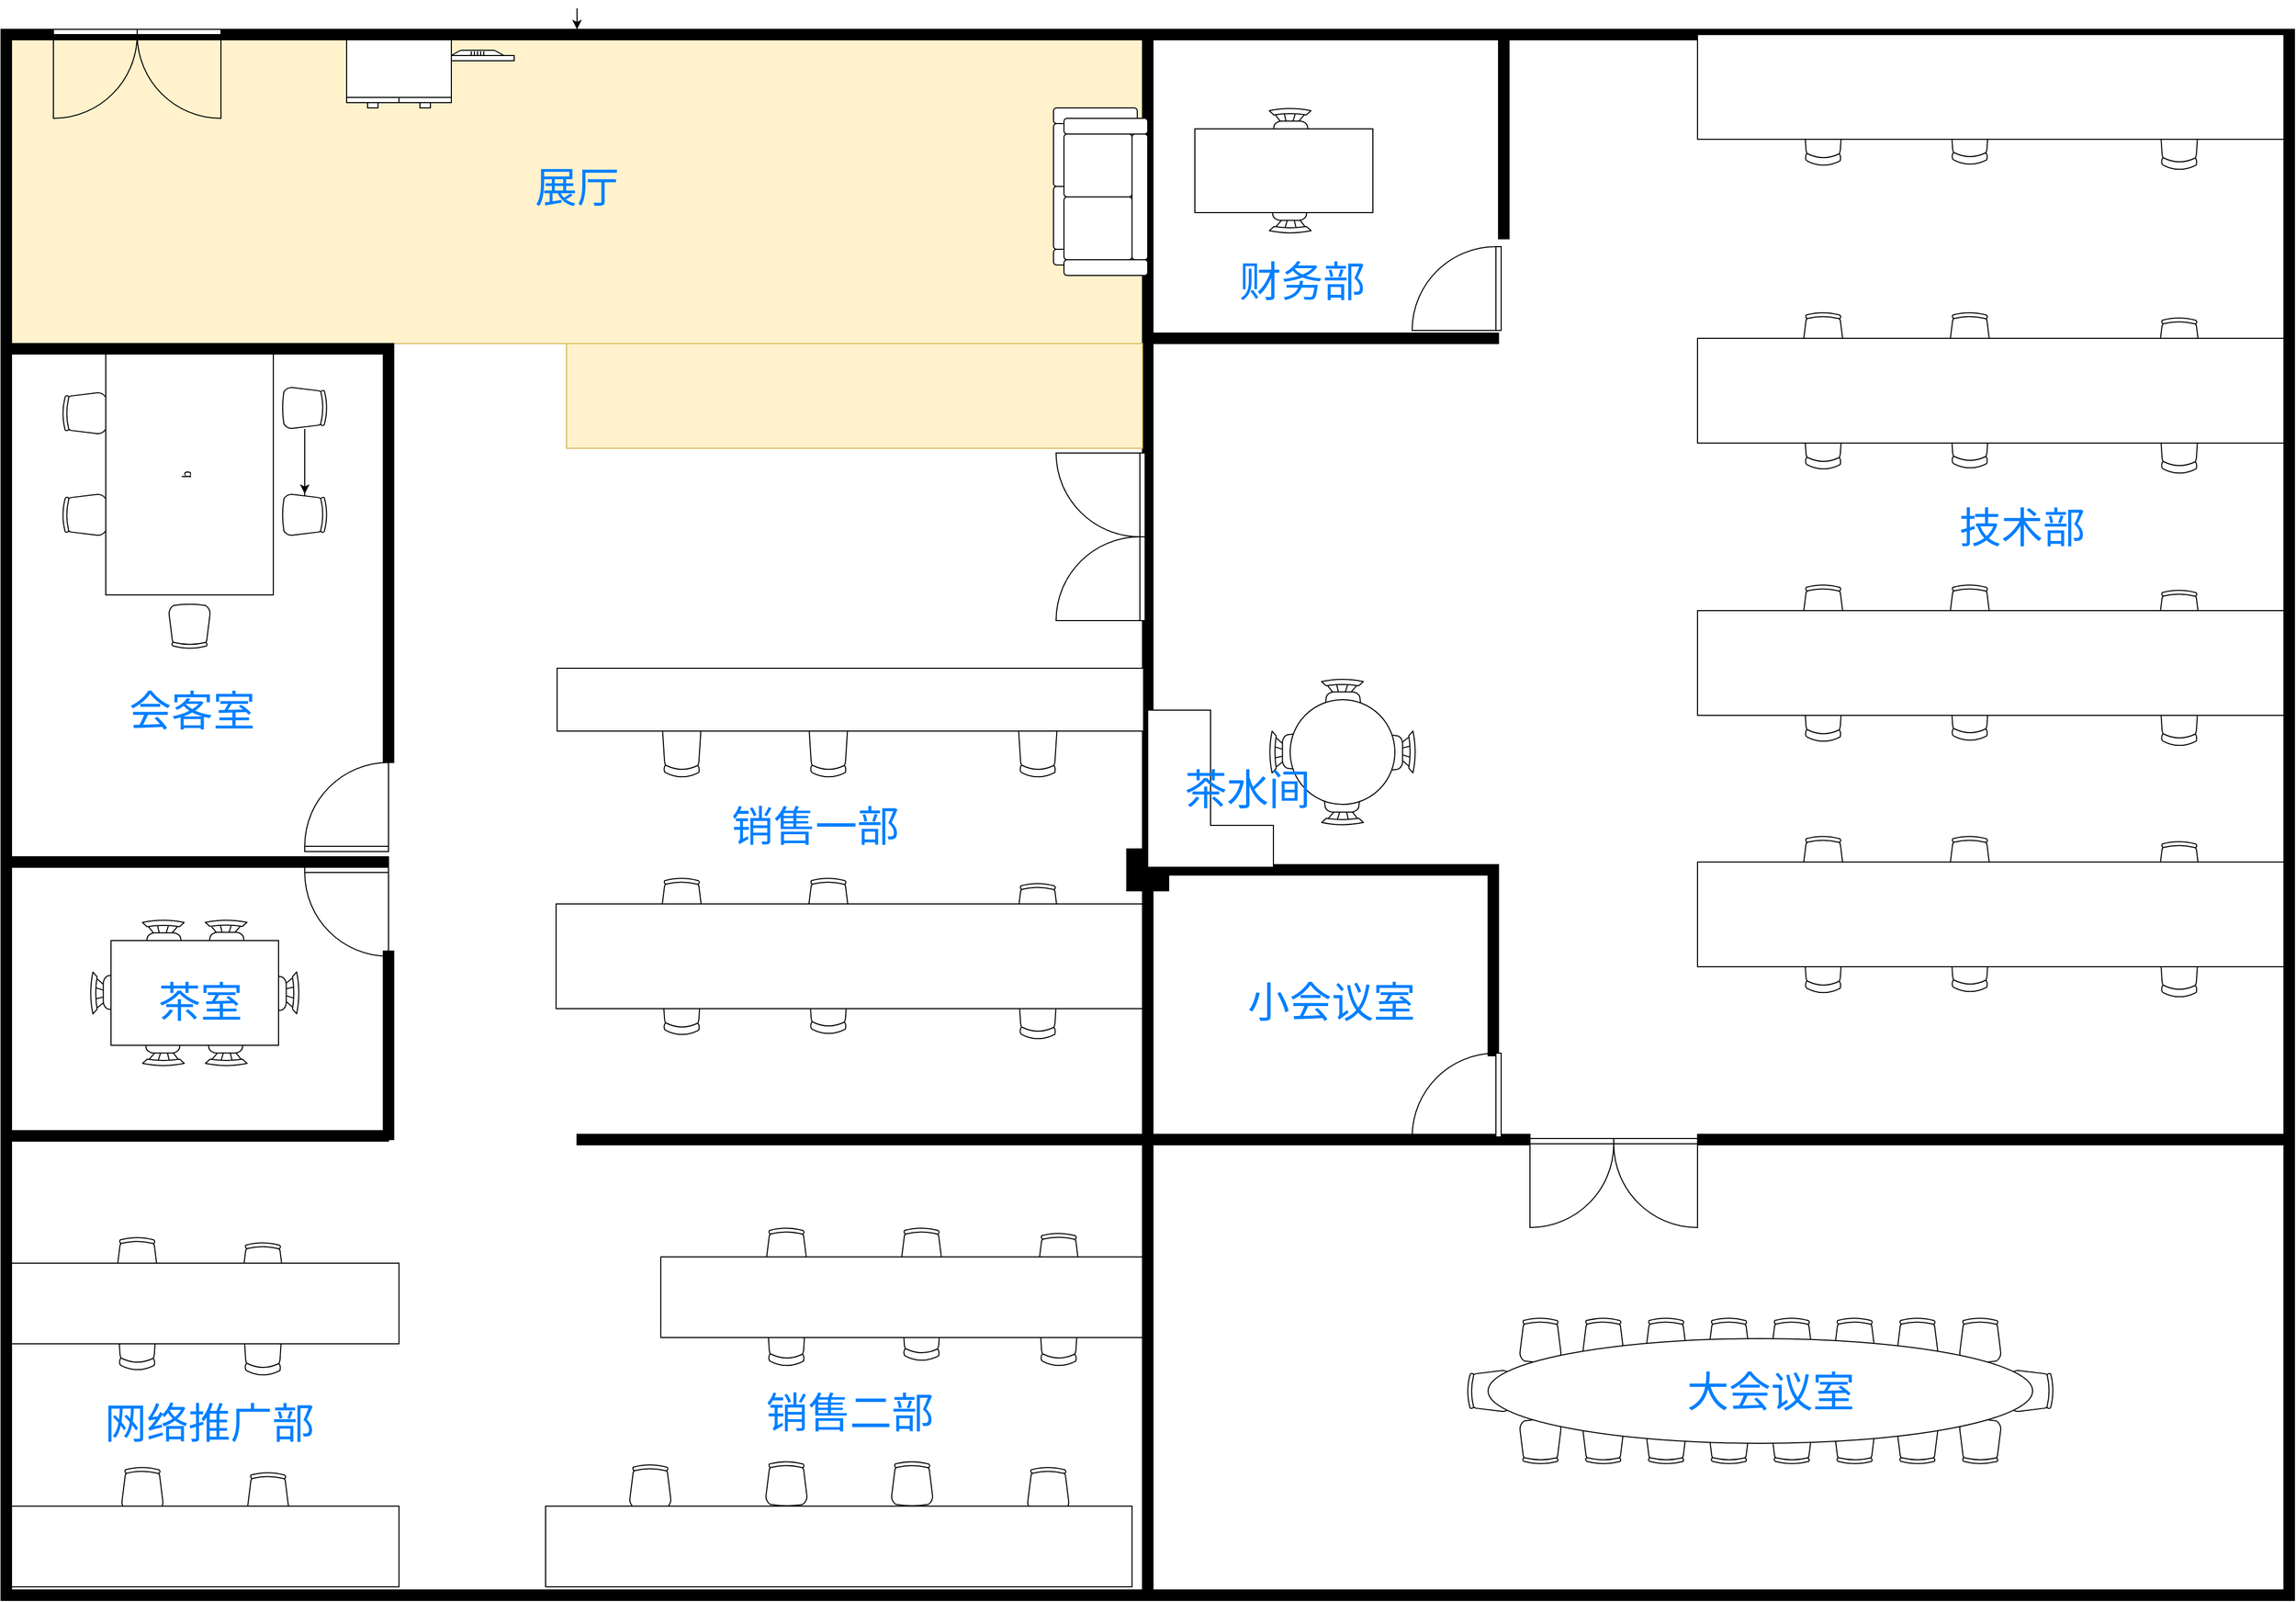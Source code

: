 <mxfile version="13.6.10" type="github">
  <diagram name="Page-1" id="4bd5d27a-524c-7e24-5d5f-89a86ee4fca1">
    <mxGraphModel dx="1744" dy="1586" grid="1" gridSize="10" guides="1" tooltips="1" connect="1" arrows="1" fold="1" page="1" pageScale="1" pageWidth="1100" pageHeight="850" background="#ffffff" math="0" shadow="0">
      <root>
        <mxCell id="0" />
        <mxCell id="1" parent="0" />
        <mxCell id="MjTKoMQRRMAkkwBpksA8-139" style="edgeStyle=orthogonalEdgeStyle;rounded=0;orthogonalLoop=1;jettySize=auto;html=1;exitX=0.5;exitY=1;exitDx=0;exitDy=0;fontSize=40;fontColor=#33FF33;" edge="1" parent="1" source="MjTKoMQRRMAkkwBpksA8-133" target="MjTKoMQRRMAkkwBpksA8-1">
          <mxGeometry relative="1" as="geometry" />
        </mxCell>
        <mxCell id="MjTKoMQRRMAkkwBpksA8-133" value="展厅" style="rounded=0;whiteSpace=wrap;html=1;fillColor=#fff2cc;strokeColor=#d6b656;fontSize=40;fontColor=#007FFF;" vertex="1" parent="1">
          <mxGeometry x="1290" y="60" width="1080" height="300" as="geometry" />
        </mxCell>
        <mxCell id="MjTKoMQRRMAkkwBpksA8-1" value="" style="verticalLabelPosition=bottom;html=1;verticalAlign=top;align=center;shape=mxgraph.floorplan.room;fillColor=#000000;" vertex="1" parent="1">
          <mxGeometry x="1280" y="60" width="1100" height="1500" as="geometry" />
        </mxCell>
        <mxCell id="MjTKoMQRRMAkkwBpksA8-2" value="" style="verticalLabelPosition=bottom;html=1;verticalAlign=top;align=center;shape=mxgraph.floorplan.room;fillColor=#000000;" vertex="1" parent="1">
          <mxGeometry x="2370" y="60" width="1100" height="1500" as="geometry" />
        </mxCell>
        <mxCell id="MjTKoMQRRMAkkwBpksA8-3" value="" style="verticalLabelPosition=bottom;html=1;verticalAlign=top;align=center;shape=mxgraph.floorplan.wall;fillColor=#000000;" vertex="1" parent="1">
          <mxGeometry x="1290" y="360" width="360" height="10" as="geometry" />
        </mxCell>
        <mxCell id="MjTKoMQRRMAkkwBpksA8-4" value="" style="verticalLabelPosition=bottom;html=1;verticalAlign=top;align=center;shape=mxgraph.floorplan.wall;fillColor=#000000;direction=south;" vertex="1" parent="1">
          <mxGeometry x="1645" y="360" width="10" height="400" as="geometry" />
        </mxCell>
        <mxCell id="MjTKoMQRRMAkkwBpksA8-5" value="" style="verticalLabelPosition=bottom;html=1;verticalAlign=top;align=center;shape=mxgraph.floorplan.wall;fillColor=#000000;" vertex="1" parent="1">
          <mxGeometry x="1290" y="1108" width="360" height="17" as="geometry" />
        </mxCell>
        <mxCell id="MjTKoMQRRMAkkwBpksA8-7" value="" style="verticalLabelPosition=bottom;html=1;verticalAlign=top;align=center;shape=mxgraph.floorplan.wall;fillColor=#000000;" vertex="1" parent="1">
          <mxGeometry x="1280" y="850" width="370" height="10" as="geometry" />
        </mxCell>
        <mxCell id="MjTKoMQRRMAkkwBpksA8-8" value="" style="verticalLabelPosition=bottom;html=1;verticalAlign=top;align=center;shape=mxgraph.floorplan.wall;fillColor=#000000;direction=south;" vertex="1" parent="1">
          <mxGeometry x="1645" y="940" width="10" height="180" as="geometry" />
        </mxCell>
        <mxCell id="MjTKoMQRRMAkkwBpksA8-9" value="" style="verticalLabelPosition=bottom;html=1;verticalAlign=top;align=center;shape=mxgraph.floorplan.doorRight;aspect=fixed;" vertex="1" parent="1">
          <mxGeometry x="1570" y="860" width="80" height="85" as="geometry" />
        </mxCell>
        <mxCell id="MjTKoMQRRMAkkwBpksA8-11" value="" style="verticalLabelPosition=bottom;html=1;verticalAlign=top;align=center;shape=mxgraph.floorplan.doorLeft;aspect=fixed;rotation=-180;" vertex="1" parent="1">
          <mxGeometry x="1570" y="760" width="80" height="85" as="geometry" />
        </mxCell>
        <mxCell id="MjTKoMQRRMAkkwBpksA8-12" value="" style="verticalLabelPosition=bottom;html=1;verticalAlign=top;align=center;shape=mxgraph.floorplan.chair;shadow=0;" vertex="1" parent="1">
          <mxGeometry x="1415" y="910" width="40" height="52" as="geometry" />
        </mxCell>
        <mxCell id="MjTKoMQRRMAkkwBpksA8-13" value="" style="verticalLabelPosition=bottom;html=1;verticalAlign=top;align=center;shape=mxgraph.floorplan.chair;shadow=0;direction=west;" vertex="1" parent="1">
          <mxGeometry x="1415" y="998" width="40" height="52" as="geometry" />
        </mxCell>
        <mxCell id="MjTKoMQRRMAkkwBpksA8-14" value="" style="verticalLabelPosition=bottom;html=1;verticalAlign=top;align=center;shape=mxgraph.floorplan.chair;shadow=0;direction=north;" vertex="1" parent="1">
          <mxGeometry x="1365" y="960" width="52" height="40" as="geometry" />
        </mxCell>
        <mxCell id="MjTKoMQRRMAkkwBpksA8-15" value="" style="verticalLabelPosition=bottom;html=1;verticalAlign=top;align=center;shape=mxgraph.floorplan.chair;shadow=0;direction=south" vertex="1" parent="1">
          <mxGeometry x="1513" y="960" width="52" height="40" as="geometry" />
        </mxCell>
        <mxCell id="MjTKoMQRRMAkkwBpksA8-16" value="" style="verticalLabelPosition=bottom;html=1;verticalAlign=top;align=center;shape=mxgraph.floorplan.chair;shadow=0;" vertex="1" parent="1">
          <mxGeometry x="1475" y="910" width="40" height="50" as="geometry" />
        </mxCell>
        <mxCell id="MjTKoMQRRMAkkwBpksA8-17" value="" style="verticalLabelPosition=bottom;html=1;verticalAlign=top;align=center;shape=mxgraph.floorplan.chair;shadow=0;direction=west;" vertex="1" parent="1">
          <mxGeometry x="1475" y="998" width="40" height="52" as="geometry" />
        </mxCell>
        <mxCell id="MjTKoMQRRMAkkwBpksA8-18" value="" style="shape=rect;shadow=0;" vertex="1" parent="1">
          <mxGeometry x="1385" y="930" width="160" height="100" as="geometry" />
        </mxCell>
        <mxCell id="MjTKoMQRRMAkkwBpksA8-28" value="" style="edgeStyle=orthogonalEdgeStyle;rounded=0;orthogonalLoop=1;jettySize=auto;html=1;" edge="1" parent="1" source="MjTKoMQRRMAkkwBpksA8-23">
          <mxGeometry relative="1" as="geometry">
            <mxPoint x="1570" y="523" as="targetPoint" />
          </mxGeometry>
        </mxCell>
        <mxCell id="MjTKoMQRRMAkkwBpksA8-19" value="q" style="verticalLabelPosition=bottom;html=1;verticalAlign=top;align=center;shape=mxgraph.floorplan.office_chair;shadow=0;rotation=90;" vertex="1" parent="1">
          <mxGeometry x="1550" y="400" width="40" height="43" as="geometry" />
        </mxCell>
        <mxCell id="MjTKoMQRRMAkkwBpksA8-20" value="" style="verticalLabelPosition=bottom;html=1;verticalAlign=top;align=center;shape=mxgraph.floorplan.office_chair;shadow=0;direction=west;rotation=90;" vertex="1" parent="1">
          <mxGeometry x="1340" y="405" width="40" height="43" as="geometry" />
        </mxCell>
        <mxCell id="MjTKoMQRRMAkkwBpksA8-22" value="" style="verticalLabelPosition=bottom;html=1;verticalAlign=top;align=center;shape=mxgraph.floorplan.office_chair;shadow=0;direction=south;rotation=90;" vertex="1" parent="1">
          <mxGeometry x="1438.5" y="610" width="43" height="40" as="geometry" />
        </mxCell>
        <mxCell id="MjTKoMQRRMAkkwBpksA8-24" value="" style="verticalLabelPosition=bottom;html=1;verticalAlign=top;align=center;shape=mxgraph.floorplan.office_chair;shadow=0;direction=west;rotation=90;" vertex="1" parent="1">
          <mxGeometry x="1340" y="502" width="40" height="43" as="geometry" />
        </mxCell>
        <mxCell id="MjTKoMQRRMAkkwBpksA8-25" value="q" style="shape=rect;shadow=0;rotation=90;" vertex="1" parent="1">
          <mxGeometry x="1345" y="405" width="230" height="160" as="geometry" />
        </mxCell>
        <mxCell id="MjTKoMQRRMAkkwBpksA8-23" value="" style="verticalLabelPosition=bottom;html=1;verticalAlign=top;align=center;shape=mxgraph.floorplan.office_chair;shadow=0;rotation=90;" vertex="1" parent="1">
          <mxGeometry x="1550" y="502" width="40" height="43" as="geometry" />
        </mxCell>
        <mxCell id="MjTKoMQRRMAkkwBpksA8-29" value="" style="edgeStyle=orthogonalEdgeStyle;rounded=0;orthogonalLoop=1;jettySize=auto;html=1;" edge="1" parent="1" source="MjTKoMQRRMAkkwBpksA8-19" target="MjTKoMQRRMAkkwBpksA8-23">
          <mxGeometry relative="1" as="geometry">
            <mxPoint x="1570" y="523.0" as="targetPoint" />
            <mxPoint x="1570" y="441.5" as="sourcePoint" />
          </mxGeometry>
        </mxCell>
        <mxCell id="MjTKoMQRRMAkkwBpksA8-30" value="" style="verticalLabelPosition=bottom;html=1;verticalAlign=top;align=center;shape=mxgraph.floorplan.flat_tv;" vertex="1" parent="1">
          <mxGeometry x="1700" y="80" width="70" height="10" as="geometry" />
        </mxCell>
        <mxCell id="MjTKoMQRRMAkkwBpksA8-62" value="" style="group" vertex="1" connectable="0" parent="1">
          <mxGeometry x="1810" y="870" width="560" height="155" as="geometry" />
        </mxCell>
        <mxCell id="MjTKoMQRRMAkkwBpksA8-63" value="" style="verticalLabelPosition=bottom;html=1;verticalAlign=top;align=center;shape=mxgraph.floorplan.office_chair;shadow=0;" vertex="1" parent="MjTKoMQRRMAkkwBpksA8-62">
          <mxGeometry x="440" y="5" width="40" height="43" as="geometry" />
        </mxCell>
        <mxCell id="MjTKoMQRRMAkkwBpksA8-64" value="" style="verticalLabelPosition=bottom;html=1;verticalAlign=top;align=center;shape=mxgraph.floorplan.office_chair;shadow=0;direction=west;" vertex="1" parent="MjTKoMQRRMAkkwBpksA8-62">
          <mxGeometry x="440" y="70" width="40" height="85" as="geometry" />
        </mxCell>
        <mxCell id="MjTKoMQRRMAkkwBpksA8-65" value="" style="verticalLabelPosition=bottom;html=1;verticalAlign=top;align=center;shape=mxgraph.floorplan.office_chair;shadow=0;" vertex="1" parent="MjTKoMQRRMAkkwBpksA8-62">
          <mxGeometry x="240" width="40" height="43" as="geometry" />
        </mxCell>
        <mxCell id="MjTKoMQRRMAkkwBpksA8-66" value="" style="verticalLabelPosition=bottom;html=1;verticalAlign=top;align=center;shape=mxgraph.floorplan.office_chair;shadow=0;direction=west;" vertex="1" parent="MjTKoMQRRMAkkwBpksA8-62">
          <mxGeometry x="240" y="65" width="40" height="85" as="geometry" />
        </mxCell>
        <mxCell id="MjTKoMQRRMAkkwBpksA8-67" value="" style="verticalLabelPosition=bottom;html=1;verticalAlign=top;align=center;shape=mxgraph.floorplan.office_chair;shadow=0;" vertex="1" parent="MjTKoMQRRMAkkwBpksA8-62">
          <mxGeometry x="100" width="40" height="43" as="geometry" />
        </mxCell>
        <mxCell id="MjTKoMQRRMAkkwBpksA8-68" value="" style="verticalLabelPosition=bottom;html=1;verticalAlign=top;align=center;shape=mxgraph.floorplan.office_chair;shadow=0;direction=west;" vertex="1" parent="MjTKoMQRRMAkkwBpksA8-62">
          <mxGeometry x="100" y="66" width="40" height="85" as="geometry" />
        </mxCell>
        <mxCell id="MjTKoMQRRMAkkwBpksA8-69" value="" style="shape=rect;shadow=0;" vertex="1" parent="MjTKoMQRRMAkkwBpksA8-62">
          <mxGeometry y="25" width="560" height="100" as="geometry" />
        </mxCell>
        <mxCell id="MjTKoMQRRMAkkwBpksA8-70" value="" style="verticalLabelPosition=bottom;html=1;verticalAlign=top;align=center;shape=mxgraph.floorplan.wall;fillColor=#000000;" vertex="1" parent="1">
          <mxGeometry x="1830" y="1115" width="540" height="10" as="geometry" />
        </mxCell>
        <mxCell id="MjTKoMQRRMAkkwBpksA8-71" value="" style="verticalLabelPosition=bottom;html=1;verticalAlign=top;align=center;shape=mxgraph.floorplan.wall;fillColor=#000000;rotation=90;" vertex="1" parent="1">
          <mxGeometry x="2350" y="830" width="40" height="65" as="geometry" />
        </mxCell>
        <mxCell id="MjTKoMQRRMAkkwBpksA8-72" value="" style="verticalLabelPosition=bottom;html=1;verticalAlign=top;align=center;shape=mxgraph.floorplan.wall;fillColor=#000000;rotation=90;" vertex="1" parent="1">
          <mxGeometry x="2340" y="830" width="40" height="65" as="geometry" />
        </mxCell>
        <mxCell id="MjTKoMQRRMAkkwBpksA8-73" value="" style="verticalLabelPosition=bottom;html=1;verticalAlign=top;align=center;shape=mxgraph.floorplan.wall;fillColor=#000000;rotation=90;" vertex="1" parent="1">
          <mxGeometry x="2360" y="830" width="40" height="65" as="geometry" />
        </mxCell>
        <mxCell id="MjTKoMQRRMAkkwBpksA8-74" value="" style="verticalLabelPosition=bottom;html=1;verticalAlign=top;align=center;shape=mxgraph.floorplan.wall;fillColor=#000000;rotation=90;" vertex="1" parent="1">
          <mxGeometry x="2370" y="830" width="40" height="65" as="geometry" />
        </mxCell>
        <mxCell id="MjTKoMQRRMAkkwBpksA8-75" value="" style="verticalLabelPosition=bottom;html=1;verticalAlign=top;align=center;shape=mxgraph.floorplan.office_chair;shadow=0;" vertex="1" parent="1">
          <mxGeometry x="2270" y="1209" width="40" height="43" as="geometry" />
        </mxCell>
        <mxCell id="MjTKoMQRRMAkkwBpksA8-76" value="" style="verticalLabelPosition=bottom;html=1;verticalAlign=top;align=center;shape=mxgraph.floorplan.office_chair;shadow=0;direction=west;" vertex="1" parent="1">
          <mxGeometry x="2270" y="1252" width="40" height="85" as="geometry" />
        </mxCell>
        <mxCell id="MjTKoMQRRMAkkwBpksA8-77" value="" style="verticalLabelPosition=bottom;html=1;verticalAlign=top;align=center;shape=mxgraph.floorplan.office_chair;shadow=0;" vertex="1" parent="1">
          <mxGeometry x="2010" y="1204" width="40" height="43" as="geometry" />
        </mxCell>
        <mxCell id="MjTKoMQRRMAkkwBpksA8-78" value="" style="verticalLabelPosition=bottom;html=1;verticalAlign=top;align=center;shape=mxgraph.floorplan.office_chair;shadow=0;direction=west;" vertex="1" parent="1">
          <mxGeometry x="2010" y="1252" width="40" height="85" as="geometry" />
        </mxCell>
        <mxCell id="MjTKoMQRRMAkkwBpksA8-82" value="" style="verticalLabelPosition=bottom;html=1;verticalAlign=top;align=center;shape=mxgraph.floorplan.office_chair;shadow=0;" vertex="1" parent="1">
          <mxGeometry x="2730" y="1290" width="40" height="43" as="geometry" />
        </mxCell>
        <mxCell id="MjTKoMQRRMAkkwBpksA8-83" value="" style="verticalLabelPosition=bottom;html=1;verticalAlign=top;align=center;shape=mxgraph.floorplan.office_chair;shadow=0;direction=west;" vertex="1" parent="1">
          <mxGeometry x="2730" y="1387" width="40" height="43" as="geometry" />
        </mxCell>
        <mxCell id="MjTKoMQRRMAkkwBpksA8-84" value="" style="verticalLabelPosition=bottom;html=1;verticalAlign=top;align=center;shape=mxgraph.floorplan.office_chair;shadow=0;direction=north;" vertex="1" parent="1">
          <mxGeometry x="2680" y="1340" width="43" height="40" as="geometry" />
        </mxCell>
        <mxCell id="MjTKoMQRRMAkkwBpksA8-85" value="" style="verticalLabelPosition=bottom;html=1;verticalAlign=top;align=center;shape=mxgraph.floorplan.office_chair;shadow=0;direction=south" vertex="1" parent="1">
          <mxGeometry x="3197" y="1340" width="43" height="40" as="geometry" />
        </mxCell>
        <mxCell id="MjTKoMQRRMAkkwBpksA8-86" value="" style="verticalLabelPosition=bottom;html=1;verticalAlign=top;align=center;shape=mxgraph.floorplan.office_chair;shadow=0;" vertex="1" parent="1">
          <mxGeometry x="2790" y="1290" width="40" height="43" as="geometry" />
        </mxCell>
        <mxCell id="MjTKoMQRRMAkkwBpksA8-87" value="" style="verticalLabelPosition=bottom;html=1;verticalAlign=top;align=center;shape=mxgraph.floorplan.office_chair;shadow=0;direction=west;" vertex="1" parent="1">
          <mxGeometry x="2790" y="1387" width="40" height="43" as="geometry" />
        </mxCell>
        <mxCell id="MjTKoMQRRMAkkwBpksA8-88" value="" style="verticalLabelPosition=bottom;html=1;verticalAlign=top;align=center;shape=mxgraph.floorplan.office_chair;shadow=0;" vertex="1" parent="1">
          <mxGeometry x="2850" y="1290" width="40" height="43" as="geometry" />
        </mxCell>
        <mxCell id="MjTKoMQRRMAkkwBpksA8-89" value="" style="verticalLabelPosition=bottom;html=1;verticalAlign=top;align=center;shape=mxgraph.floorplan.office_chair;shadow=0;direction=west;" vertex="1" parent="1">
          <mxGeometry x="2850" y="1387" width="40" height="43" as="geometry" />
        </mxCell>
        <mxCell id="MjTKoMQRRMAkkwBpksA8-90" value="" style="verticalLabelPosition=bottom;html=1;verticalAlign=top;align=center;shape=mxgraph.floorplan.office_chair;shadow=0;" vertex="1" parent="1">
          <mxGeometry x="2910" y="1290" width="40" height="43" as="geometry" />
        </mxCell>
        <mxCell id="MjTKoMQRRMAkkwBpksA8-91" value="" style="verticalLabelPosition=bottom;html=1;verticalAlign=top;align=center;shape=mxgraph.floorplan.office_chair;shadow=0;direction=west;" vertex="1" parent="1">
          <mxGeometry x="2910" y="1387" width="40" height="43" as="geometry" />
        </mxCell>
        <mxCell id="MjTKoMQRRMAkkwBpksA8-92" value="" style="verticalLabelPosition=bottom;html=1;verticalAlign=top;align=center;shape=mxgraph.floorplan.office_chair;shadow=0;" vertex="1" parent="1">
          <mxGeometry x="2970" y="1290" width="40" height="43" as="geometry" />
        </mxCell>
        <mxCell id="MjTKoMQRRMAkkwBpksA8-93" value="" style="verticalLabelPosition=bottom;html=1;verticalAlign=top;align=center;shape=mxgraph.floorplan.office_chair;shadow=0;direction=west;" vertex="1" parent="1">
          <mxGeometry x="2970" y="1387" width="40" height="43" as="geometry" />
        </mxCell>
        <mxCell id="MjTKoMQRRMAkkwBpksA8-94" value="" style="verticalLabelPosition=bottom;html=1;verticalAlign=top;align=center;shape=mxgraph.floorplan.office_chair;shadow=0;" vertex="1" parent="1">
          <mxGeometry x="3030" y="1290" width="40" height="43" as="geometry" />
        </mxCell>
        <mxCell id="MjTKoMQRRMAkkwBpksA8-95" value="" style="verticalLabelPosition=bottom;html=1;verticalAlign=top;align=center;shape=mxgraph.floorplan.office_chair;shadow=0;direction=west;" vertex="1" parent="1">
          <mxGeometry x="3030" y="1387" width="40" height="43" as="geometry" />
        </mxCell>
        <mxCell id="MjTKoMQRRMAkkwBpksA8-96" value="" style="verticalLabelPosition=bottom;html=1;verticalAlign=top;align=center;shape=mxgraph.floorplan.office_chair;shadow=0;" vertex="1" parent="1">
          <mxGeometry x="3090" y="1290" width="40" height="43" as="geometry" />
        </mxCell>
        <mxCell id="MjTKoMQRRMAkkwBpksA8-97" value="" style="verticalLabelPosition=bottom;html=1;verticalAlign=top;align=center;shape=mxgraph.floorplan.office_chair;shadow=0;direction=west;" vertex="1" parent="1">
          <mxGeometry x="3090" y="1387" width="40" height="43" as="geometry" />
        </mxCell>
        <mxCell id="MjTKoMQRRMAkkwBpksA8-98" value="" style="verticalLabelPosition=bottom;html=1;verticalAlign=top;align=center;shape=mxgraph.floorplan.office_chair;shadow=0;" vertex="1" parent="1">
          <mxGeometry x="3150" y="1290" width="40" height="43" as="geometry" />
        </mxCell>
        <mxCell id="MjTKoMQRRMAkkwBpksA8-99" value="" style="verticalLabelPosition=bottom;html=1;verticalAlign=top;align=center;shape=mxgraph.floorplan.office_chair;shadow=0;direction=west;" vertex="1" parent="1">
          <mxGeometry x="3150" y="1387" width="40" height="43" as="geometry" />
        </mxCell>
        <mxCell id="MjTKoMQRRMAkkwBpksA8-100" value="" style="shape=ellipse;shadow=0;" vertex="1" parent="1">
          <mxGeometry x="2700" y="1310" width="520" height="100" as="geometry" />
        </mxCell>
        <mxCell id="MjTKoMQRRMAkkwBpksA8-109" value="" style="verticalLabelPosition=bottom;html=1;verticalAlign=top;align=center;shape=mxgraph.floorplan.office_chair;shadow=0;" vertex="1" parent="1">
          <mxGeometry x="2260" y="1432.5" width="40" height="43" as="geometry" />
        </mxCell>
        <mxCell id="MjTKoMQRRMAkkwBpksA8-111" value="" style="verticalLabelPosition=bottom;html=1;verticalAlign=top;align=center;shape=mxgraph.floorplan.office_chair;shadow=0;" vertex="1" parent="1">
          <mxGeometry x="2010" y="1427" width="40" height="43" as="geometry" />
        </mxCell>
        <mxCell id="MjTKoMQRRMAkkwBpksA8-113" value="" style="verticalLabelPosition=bottom;html=1;verticalAlign=top;align=center;shape=mxgraph.floorplan.office_chair;shadow=0;" vertex="1" parent="1">
          <mxGeometry x="1880" y="1430" width="40" height="43" as="geometry" />
        </mxCell>
        <mxCell id="MjTKoMQRRMAkkwBpksA8-115" value="" style="shape=rect;shadow=0;" vertex="1" parent="1">
          <mxGeometry x="1800" y="1470" width="560" height="77" as="geometry" />
        </mxCell>
        <mxCell id="MjTKoMQRRMAkkwBpksA8-116" value="" style="verticalLabelPosition=bottom;html=1;verticalAlign=top;align=center;shape=mxgraph.floorplan.office_chair;shadow=0;" vertex="1" parent="1">
          <mxGeometry x="1510" y="1218" width="40" height="43" as="geometry" />
        </mxCell>
        <mxCell id="MjTKoMQRRMAkkwBpksA8-117" value="" style="verticalLabelPosition=bottom;html=1;verticalAlign=top;align=center;shape=mxgraph.floorplan.office_chair;shadow=0;direction=west;" vertex="1" parent="1">
          <mxGeometry x="1510" y="1261" width="40" height="85" as="geometry" />
        </mxCell>
        <mxCell id="MjTKoMQRRMAkkwBpksA8-120" value="" style="verticalLabelPosition=bottom;html=1;verticalAlign=top;align=center;shape=mxgraph.floorplan.office_chair;shadow=0;" vertex="1" parent="1">
          <mxGeometry x="1390" y="1213" width="40" height="43" as="geometry" />
        </mxCell>
        <mxCell id="MjTKoMQRRMAkkwBpksA8-121" value="" style="verticalLabelPosition=bottom;html=1;verticalAlign=top;align=center;shape=mxgraph.floorplan.office_chair;shadow=0;direction=west;" vertex="1" parent="1">
          <mxGeometry x="1390" y="1256" width="40" height="85" as="geometry" />
        </mxCell>
        <mxCell id="MjTKoMQRRMAkkwBpksA8-122" value="" style="shape=rect;shadow=0;" vertex="1" parent="1">
          <mxGeometry x="1290" y="1238" width="370" height="77" as="geometry" />
        </mxCell>
        <mxCell id="MjTKoMQRRMAkkwBpksA8-127" value="" style="verticalLabelPosition=bottom;html=1;verticalAlign=top;align=center;shape=mxgraph.floorplan.office_chair;shadow=0;" vertex="1" parent="1">
          <mxGeometry x="1515" y="1437.5" width="40" height="43" as="geometry" />
        </mxCell>
        <mxCell id="MjTKoMQRRMAkkwBpksA8-129" value="" style="verticalLabelPosition=bottom;html=1;verticalAlign=top;align=center;shape=mxgraph.floorplan.office_chair;shadow=0;" vertex="1" parent="1">
          <mxGeometry x="1395" y="1432.5" width="40" height="43" as="geometry" />
        </mxCell>
        <mxCell id="MjTKoMQRRMAkkwBpksA8-131" value="" style="shape=rect;shadow=0;" vertex="1" parent="1">
          <mxGeometry x="1290" y="1470" width="370" height="77" as="geometry" />
        </mxCell>
        <mxCell id="MjTKoMQRRMAkkwBpksA8-132" value="" style="verticalLabelPosition=bottom;html=1;verticalAlign=top;align=center;shape=mxgraph.floorplan.doorDouble;aspect=fixed;rotation=90;" vertex="1" parent="1">
          <mxGeometry x="2250" y="502" width="160" height="85" as="geometry" />
        </mxCell>
        <mxCell id="MjTKoMQRRMAkkwBpksA8-56" value="" style="verticalLabelPosition=bottom;html=1;verticalAlign=top;align=center;shape=mxgraph.floorplan.office_chair;shadow=0;direction=west;" vertex="1" parent="1">
          <mxGeometry x="2250" y="690" width="40" height="85" as="geometry" />
        </mxCell>
        <mxCell id="MjTKoMQRRMAkkwBpksA8-58" value="" style="verticalLabelPosition=bottom;html=1;verticalAlign=top;align=center;shape=mxgraph.floorplan.office_chair;shadow=0;direction=west;" vertex="1" parent="1">
          <mxGeometry x="2050" y="690" width="40" height="85" as="geometry" />
        </mxCell>
        <mxCell id="MjTKoMQRRMAkkwBpksA8-60" value="" style="verticalLabelPosition=bottom;html=1;verticalAlign=top;align=center;shape=mxgraph.floorplan.office_chair;shadow=0;direction=west;" vertex="1" parent="1">
          <mxGeometry x="1910" y="690" width="40" height="85" as="geometry" />
        </mxCell>
        <mxCell id="MjTKoMQRRMAkkwBpksA8-61" value="" style="shape=rect;shadow=0;" vertex="1" parent="1">
          <mxGeometry x="1811" y="670" width="560" height="60" as="geometry" />
        </mxCell>
        <mxCell id="MjTKoMQRRMAkkwBpksA8-135" value="" style="verticalLabelPosition=bottom;html=1;verticalAlign=top;align=center;shape=mxgraph.floorplan.office_chair;shadow=0;" vertex="1" parent="1">
          <mxGeometry x="2139" y="1204" width="40" height="43" as="geometry" />
        </mxCell>
        <mxCell id="MjTKoMQRRMAkkwBpksA8-136" value="" style="verticalLabelPosition=bottom;html=1;verticalAlign=top;align=center;shape=mxgraph.floorplan.office_chair;shadow=0;direction=west;" vertex="1" parent="1">
          <mxGeometry x="2139" y="1247" width="40" height="85" as="geometry" />
        </mxCell>
        <mxCell id="MjTKoMQRRMAkkwBpksA8-137" value="" style="verticalLabelPosition=bottom;html=1;verticalAlign=top;align=center;shape=mxgraph.floorplan.office_chair;shadow=0;" vertex="1" parent="1">
          <mxGeometry x="2130" y="1427" width="40" height="43" as="geometry" />
        </mxCell>
        <mxCell id="MjTKoMQRRMAkkwBpksA8-81" value="" style="shape=rect;shadow=0;" vertex="1" parent="1">
          <mxGeometry x="1910" y="1232" width="460" height="77" as="geometry" />
        </mxCell>
        <mxCell id="MjTKoMQRRMAkkwBpksA8-140" value="" style="rounded=0;whiteSpace=wrap;html=1;fontSize=40;fillColor=#fff2cc;strokeColor=#d6b656;" vertex="1" parent="1">
          <mxGeometry x="1820" y="360" width="550" height="100" as="geometry" />
        </mxCell>
        <mxCell id="MjTKoMQRRMAkkwBpksA8-141" value="" style="verticalLabelPosition=bottom;html=1;verticalAlign=top;align=center;shape=mxgraph.floorplan.doorDouble;aspect=fixed;fontSize=40;fontColor=#33FF33;" vertex="1" parent="1">
          <mxGeometry x="1330" y="60" width="160" height="85" as="geometry" />
        </mxCell>
        <mxCell id="MjTKoMQRRMAkkwBpksA8-142" value="" style="verticalLabelPosition=bottom;html=1;verticalAlign=top;align=center;shape=mxgraph.floorplan.dresser;fontSize=40;fontColor=#33FF33;" vertex="1" parent="1">
          <mxGeometry x="1610" y="70" width="100" height="65" as="geometry" />
        </mxCell>
        <mxCell id="MjTKoMQRRMAkkwBpksA8-143" value="" style="verticalLabelPosition=bottom;html=1;verticalAlign=top;align=center;shape=mxgraph.floorplan.couch;fontSize=40;fontColor=#33FF33;rotation=90;" vertex="1" parent="1">
          <mxGeometry x="2250" y="170" width="150" height="80" as="geometry" />
        </mxCell>
        <mxCell id="MjTKoMQRRMAkkwBpksA8-145" value="茶室" style="text;html=1;strokeColor=none;fillColor=none;align=center;verticalAlign=middle;whiteSpace=wrap;rounded=0;fontSize=40;fontColor=#007FFF;" vertex="1" parent="1">
          <mxGeometry x="1392.5" y="978" width="155" height="20" as="geometry" />
        </mxCell>
        <mxCell id="MjTKoMQRRMAkkwBpksA8-146" value="会客室" style="text;html=1;strokeColor=none;fillColor=none;align=center;verticalAlign=middle;whiteSpace=wrap;rounded=0;fontSize=40;fontColor=#007FFF;" vertex="1" parent="1">
          <mxGeometry x="1385" y="700" width="155" height="20" as="geometry" />
        </mxCell>
        <mxCell id="MjTKoMQRRMAkkwBpksA8-147" value="" style="verticalLabelPosition=bottom;html=1;verticalAlign=top;align=center;shape=mxgraph.floorplan.wall;fillColor=#000000;fontSize=40;fontColor=#33FF33;" vertex="1" parent="1">
          <mxGeometry x="2370" y="1115" width="370" height="10" as="geometry" />
        </mxCell>
        <mxCell id="MjTKoMQRRMAkkwBpksA8-148" value="" style="verticalLabelPosition=bottom;html=1;verticalAlign=top;align=center;shape=mxgraph.floorplan.wall;fillColor=#000000;fontSize=40;fontColor=#33FF33;" vertex="1" parent="1">
          <mxGeometry x="2900" y="1115" width="570" height="10" as="geometry" />
        </mxCell>
        <mxCell id="MjTKoMQRRMAkkwBpksA8-151" value="大会议室" style="text;html=1;strokeColor=none;fillColor=none;align=center;verticalAlign=middle;whiteSpace=wrap;rounded=0;fontSize=40;fontColor=#007FFF;" vertex="1" parent="1">
          <mxGeometry x="2840" y="1350" width="260" height="20" as="geometry" />
        </mxCell>
        <mxCell id="MjTKoMQRRMAkkwBpksA8-152" value="销售一部" style="text;html=1;strokeColor=none;fillColor=none;align=center;verticalAlign=middle;whiteSpace=wrap;rounded=0;fontSize=40;fontColor=#007FFF;" vertex="1" parent="1">
          <mxGeometry x="1970" y="810" width="175" height="20" as="geometry" />
        </mxCell>
        <mxCell id="MjTKoMQRRMAkkwBpksA8-153" value="销售二部" style="text;html=1;strokeColor=none;fillColor=none;align=center;verticalAlign=middle;whiteSpace=wrap;rounded=0;fontSize=40;fontColor=#007FFF;" vertex="1" parent="1">
          <mxGeometry x="2002.5" y="1370" width="175" height="20" as="geometry" />
        </mxCell>
        <mxCell id="MjTKoMQRRMAkkwBpksA8-154" value="网络推广部" style="text;html=1;strokeColor=none;fillColor=none;align=center;verticalAlign=middle;whiteSpace=wrap;rounded=0;fontSize=40;fontColor=#007FFF;" vertex="1" parent="1">
          <mxGeometry x="1345" y="1380" width="267.5" height="20" as="geometry" />
        </mxCell>
        <mxCell id="MjTKoMQRRMAkkwBpksA8-163" value="" style="verticalLabelPosition=bottom;html=1;verticalAlign=top;align=center;shape=mxgraph.floorplan.wall;fillColor=#000000;fontSize=40;fontColor=#007FFF;" vertex="1" parent="1">
          <mxGeometry x="2371" y="350" width="339" height="10" as="geometry" />
        </mxCell>
        <mxCell id="MjTKoMQRRMAkkwBpksA8-164" value="" style="verticalLabelPosition=bottom;html=1;verticalAlign=top;align=center;shape=mxgraph.floorplan.wall;fillColor=#000000;direction=south;fontSize=40;fontColor=#007FFF;" vertex="1" parent="1">
          <mxGeometry x="2710" y="60" width="10" height="200" as="geometry" />
        </mxCell>
        <mxCell id="MjTKoMQRRMAkkwBpksA8-165" value="" style="verticalLabelPosition=bottom;html=1;verticalAlign=top;align=center;shape=mxgraph.floorplan.doorRight;aspect=fixed;fontSize=40;fontColor=#007FFF;rotation=90;" vertex="1" parent="1">
          <mxGeometry x="2630" y="265" width="80" height="85" as="geometry" />
        </mxCell>
        <mxCell id="MjTKoMQRRMAkkwBpksA8-166" value="" style="verticalLabelPosition=bottom;html=1;verticalAlign=top;align=center;shape=mxgraph.floorplan.chair;shadow=0;fontSize=40;fontColor=#007FFF;" vertex="1" parent="1">
          <mxGeometry x="2491" y="135" width="40" height="52" as="geometry" />
        </mxCell>
        <mxCell id="MjTKoMQRRMAkkwBpksA8-167" value="" style="verticalLabelPosition=bottom;html=1;verticalAlign=top;align=center;shape=mxgraph.floorplan.chair;shadow=0;rotation=180;fontSize=40;fontColor=#007FFF;" vertex="1" parent="1">
          <mxGeometry x="2491" y="203" width="40" height="52" as="geometry" />
        </mxCell>
        <mxCell id="MjTKoMQRRMAkkwBpksA8-168" value="" style="shape=rect;shadow=0;fontSize=40;fontColor=#007FFF;" vertex="1" parent="1">
          <mxGeometry x="2420" y="155" width="170" height="80" as="geometry" />
        </mxCell>
        <mxCell id="MjTKoMQRRMAkkwBpksA8-169" value="财务部" style="text;html=1;strokeColor=none;fillColor=none;align=center;verticalAlign=middle;whiteSpace=wrap;rounded=0;fontSize=40;fontColor=#007FFF;" vertex="1" parent="1">
          <mxGeometry x="2420" y="290" width="205" height="20" as="geometry" />
        </mxCell>
        <mxCell id="MjTKoMQRRMAkkwBpksA8-176" value="" style="group" vertex="1" connectable="0" parent="1">
          <mxGeometry x="2900" y="830" width="560" height="155" as="geometry" />
        </mxCell>
        <mxCell id="MjTKoMQRRMAkkwBpksA8-177" value="" style="verticalLabelPosition=bottom;html=1;verticalAlign=top;align=center;shape=mxgraph.floorplan.office_chair;shadow=0;" vertex="1" parent="MjTKoMQRRMAkkwBpksA8-176">
          <mxGeometry x="440" y="5" width="40" height="43" as="geometry" />
        </mxCell>
        <mxCell id="MjTKoMQRRMAkkwBpksA8-178" value="" style="verticalLabelPosition=bottom;html=1;verticalAlign=top;align=center;shape=mxgraph.floorplan.office_chair;shadow=0;direction=west;" vertex="1" parent="MjTKoMQRRMAkkwBpksA8-176">
          <mxGeometry x="440" y="70" width="40" height="85" as="geometry" />
        </mxCell>
        <mxCell id="MjTKoMQRRMAkkwBpksA8-179" value="" style="verticalLabelPosition=bottom;html=1;verticalAlign=top;align=center;shape=mxgraph.floorplan.office_chair;shadow=0;" vertex="1" parent="MjTKoMQRRMAkkwBpksA8-176">
          <mxGeometry x="240" width="40" height="43" as="geometry" />
        </mxCell>
        <mxCell id="MjTKoMQRRMAkkwBpksA8-180" value="" style="verticalLabelPosition=bottom;html=1;verticalAlign=top;align=center;shape=mxgraph.floorplan.office_chair;shadow=0;direction=west;" vertex="1" parent="MjTKoMQRRMAkkwBpksA8-176">
          <mxGeometry x="240" y="65" width="40" height="85" as="geometry" />
        </mxCell>
        <mxCell id="MjTKoMQRRMAkkwBpksA8-181" value="" style="verticalLabelPosition=bottom;html=1;verticalAlign=top;align=center;shape=mxgraph.floorplan.office_chair;shadow=0;" vertex="1" parent="MjTKoMQRRMAkkwBpksA8-176">
          <mxGeometry x="100" width="40" height="43" as="geometry" />
        </mxCell>
        <mxCell id="MjTKoMQRRMAkkwBpksA8-182" value="" style="verticalLabelPosition=bottom;html=1;verticalAlign=top;align=center;shape=mxgraph.floorplan.office_chair;shadow=0;direction=west;" vertex="1" parent="MjTKoMQRRMAkkwBpksA8-176">
          <mxGeometry x="100" y="66" width="40" height="85" as="geometry" />
        </mxCell>
        <mxCell id="MjTKoMQRRMAkkwBpksA8-183" value="" style="shape=rect;shadow=0;" vertex="1" parent="MjTKoMQRRMAkkwBpksA8-176">
          <mxGeometry y="25" width="560" height="100" as="geometry" />
        </mxCell>
        <mxCell id="MjTKoMQRRMAkkwBpksA8-184" value="" style="group" vertex="1" connectable="0" parent="1">
          <mxGeometry x="2900" y="590" width="560" height="155" as="geometry" />
        </mxCell>
        <mxCell id="MjTKoMQRRMAkkwBpksA8-185" value="" style="verticalLabelPosition=bottom;html=1;verticalAlign=top;align=center;shape=mxgraph.floorplan.office_chair;shadow=0;" vertex="1" parent="MjTKoMQRRMAkkwBpksA8-184">
          <mxGeometry x="440" y="5" width="40" height="43" as="geometry" />
        </mxCell>
        <mxCell id="MjTKoMQRRMAkkwBpksA8-186" value="" style="verticalLabelPosition=bottom;html=1;verticalAlign=top;align=center;shape=mxgraph.floorplan.office_chair;shadow=0;direction=west;" vertex="1" parent="MjTKoMQRRMAkkwBpksA8-184">
          <mxGeometry x="440" y="70" width="40" height="85" as="geometry" />
        </mxCell>
        <mxCell id="MjTKoMQRRMAkkwBpksA8-187" value="" style="verticalLabelPosition=bottom;html=1;verticalAlign=top;align=center;shape=mxgraph.floorplan.office_chair;shadow=0;" vertex="1" parent="MjTKoMQRRMAkkwBpksA8-184">
          <mxGeometry x="240" width="40" height="43" as="geometry" />
        </mxCell>
        <mxCell id="MjTKoMQRRMAkkwBpksA8-188" value="" style="verticalLabelPosition=bottom;html=1;verticalAlign=top;align=center;shape=mxgraph.floorplan.office_chair;shadow=0;direction=west;" vertex="1" parent="MjTKoMQRRMAkkwBpksA8-184">
          <mxGeometry x="240" y="65" width="40" height="85" as="geometry" />
        </mxCell>
        <mxCell id="MjTKoMQRRMAkkwBpksA8-189" value="" style="verticalLabelPosition=bottom;html=1;verticalAlign=top;align=center;shape=mxgraph.floorplan.office_chair;shadow=0;" vertex="1" parent="MjTKoMQRRMAkkwBpksA8-184">
          <mxGeometry x="100" width="40" height="43" as="geometry" />
        </mxCell>
        <mxCell id="MjTKoMQRRMAkkwBpksA8-190" value="" style="verticalLabelPosition=bottom;html=1;verticalAlign=top;align=center;shape=mxgraph.floorplan.office_chair;shadow=0;direction=west;" vertex="1" parent="MjTKoMQRRMAkkwBpksA8-184">
          <mxGeometry x="100" y="66" width="40" height="85" as="geometry" />
        </mxCell>
        <mxCell id="MjTKoMQRRMAkkwBpksA8-191" value="" style="shape=rect;shadow=0;" vertex="1" parent="MjTKoMQRRMAkkwBpksA8-184">
          <mxGeometry y="25" width="560" height="100" as="geometry" />
        </mxCell>
        <mxCell id="MjTKoMQRRMAkkwBpksA8-192" value="" style="group" vertex="1" connectable="0" parent="1">
          <mxGeometry x="2900" y="330" width="560" height="155" as="geometry" />
        </mxCell>
        <mxCell id="MjTKoMQRRMAkkwBpksA8-193" value="" style="verticalLabelPosition=bottom;html=1;verticalAlign=top;align=center;shape=mxgraph.floorplan.office_chair;shadow=0;" vertex="1" parent="MjTKoMQRRMAkkwBpksA8-192">
          <mxGeometry x="440" y="5" width="40" height="43" as="geometry" />
        </mxCell>
        <mxCell id="MjTKoMQRRMAkkwBpksA8-194" value="" style="verticalLabelPosition=bottom;html=1;verticalAlign=top;align=center;shape=mxgraph.floorplan.office_chair;shadow=0;direction=west;" vertex="1" parent="MjTKoMQRRMAkkwBpksA8-192">
          <mxGeometry x="440" y="70" width="40" height="85" as="geometry" />
        </mxCell>
        <mxCell id="MjTKoMQRRMAkkwBpksA8-195" value="" style="verticalLabelPosition=bottom;html=1;verticalAlign=top;align=center;shape=mxgraph.floorplan.office_chair;shadow=0;" vertex="1" parent="MjTKoMQRRMAkkwBpksA8-192">
          <mxGeometry x="240" width="40" height="43" as="geometry" />
        </mxCell>
        <mxCell id="MjTKoMQRRMAkkwBpksA8-196" value="" style="verticalLabelPosition=bottom;html=1;verticalAlign=top;align=center;shape=mxgraph.floorplan.office_chair;shadow=0;direction=west;" vertex="1" parent="MjTKoMQRRMAkkwBpksA8-192">
          <mxGeometry x="240" y="65" width="40" height="85" as="geometry" />
        </mxCell>
        <mxCell id="MjTKoMQRRMAkkwBpksA8-197" value="" style="verticalLabelPosition=bottom;html=1;verticalAlign=top;align=center;shape=mxgraph.floorplan.office_chair;shadow=0;" vertex="1" parent="MjTKoMQRRMAkkwBpksA8-192">
          <mxGeometry x="100" width="40" height="43" as="geometry" />
        </mxCell>
        <mxCell id="MjTKoMQRRMAkkwBpksA8-198" value="" style="verticalLabelPosition=bottom;html=1;verticalAlign=top;align=center;shape=mxgraph.floorplan.office_chair;shadow=0;direction=west;" vertex="1" parent="MjTKoMQRRMAkkwBpksA8-192">
          <mxGeometry x="100" y="66" width="40" height="85" as="geometry" />
        </mxCell>
        <mxCell id="MjTKoMQRRMAkkwBpksA8-199" value="" style="shape=rect;shadow=0;" vertex="1" parent="MjTKoMQRRMAkkwBpksA8-192">
          <mxGeometry y="25" width="560" height="100" as="geometry" />
        </mxCell>
        <mxCell id="MjTKoMQRRMAkkwBpksA8-200" value="" style="group" vertex="1" connectable="0" parent="1">
          <mxGeometry x="2900" y="40" width="560" height="155" as="geometry" />
        </mxCell>
        <mxCell id="MjTKoMQRRMAkkwBpksA8-202" value="" style="verticalLabelPosition=bottom;html=1;verticalAlign=top;align=center;shape=mxgraph.floorplan.office_chair;shadow=0;direction=west;" vertex="1" parent="MjTKoMQRRMAkkwBpksA8-200">
          <mxGeometry x="440" y="70" width="40" height="85" as="geometry" />
        </mxCell>
        <mxCell id="MjTKoMQRRMAkkwBpksA8-204" value="" style="verticalLabelPosition=bottom;html=1;verticalAlign=top;align=center;shape=mxgraph.floorplan.office_chair;shadow=0;direction=west;" vertex="1" parent="MjTKoMQRRMAkkwBpksA8-200">
          <mxGeometry x="240" y="65" width="40" height="85" as="geometry" />
        </mxCell>
        <mxCell id="MjTKoMQRRMAkkwBpksA8-206" value="" style="verticalLabelPosition=bottom;html=1;verticalAlign=top;align=center;shape=mxgraph.floorplan.office_chair;shadow=0;direction=west;" vertex="1" parent="MjTKoMQRRMAkkwBpksA8-200">
          <mxGeometry x="100" y="66" width="40" height="85" as="geometry" />
        </mxCell>
        <mxCell id="MjTKoMQRRMAkkwBpksA8-207" value="" style="shape=rect;shadow=0;" vertex="1" parent="MjTKoMQRRMAkkwBpksA8-200">
          <mxGeometry y="25" width="560" height="100" as="geometry" />
        </mxCell>
        <mxCell id="MjTKoMQRRMAkkwBpksA8-208" value="" style="verticalLabelPosition=bottom;html=1;verticalAlign=top;align=center;shape=mxgraph.floorplan.wall;fillColor=#000000;fontSize=40;fontColor=#007FFF;" vertex="1" parent="1">
          <mxGeometry x="2391" y="857.5" width="319" height="10" as="geometry" />
        </mxCell>
        <mxCell id="MjTKoMQRRMAkkwBpksA8-209" value="" style="verticalLabelPosition=bottom;html=1;verticalAlign=top;align=center;shape=mxgraph.floorplan.wall;fillColor=#000000;direction=south;fontSize=40;fontColor=#007FFF;" vertex="1" parent="1">
          <mxGeometry x="2700" y="862" width="10" height="178" as="geometry" />
        </mxCell>
        <mxCell id="MjTKoMQRRMAkkwBpksA8-211" value="" style="verticalLabelPosition=bottom;html=1;verticalAlign=top;align=center;shape=mxgraph.floorplan.doorRight;aspect=fixed;fontSize=40;fontColor=#007FFF;rotation=90;" vertex="1" parent="1">
          <mxGeometry x="2630" y="1035" width="80" height="85" as="geometry" />
        </mxCell>
        <mxCell id="MjTKoMQRRMAkkwBpksA8-212" value="小会议室" style="text;html=1;strokeColor=none;fillColor=none;align=center;verticalAlign=middle;whiteSpace=wrap;rounded=0;fontSize=40;fontColor=#007FFF;" vertex="1" parent="1">
          <mxGeometry x="2448" y="978" width="205" height="20" as="geometry" />
        </mxCell>
        <mxCell id="MjTKoMQRRMAkkwBpksA8-213" value="" style="verticalLabelPosition=bottom;html=1;verticalAlign=top;align=center;shape=mxgraph.floorplan.chair;shadow=0;fontSize=40;fontColor=#007FFF;" vertex="1" parent="1">
          <mxGeometry x="2541" y="680" width="40" height="52" as="geometry" />
        </mxCell>
        <mxCell id="MjTKoMQRRMAkkwBpksA8-214" value="" style="verticalLabelPosition=bottom;html=1;verticalAlign=top;align=center;shape=mxgraph.floorplan.chair;shadow=0;direction=west;fontSize=40;fontColor=#007FFF;" vertex="1" parent="1">
          <mxGeometry x="2541" y="768" width="40" height="52" as="geometry" />
        </mxCell>
        <mxCell id="MjTKoMQRRMAkkwBpksA8-215" value="" style="verticalLabelPosition=bottom;html=1;verticalAlign=top;align=center;shape=mxgraph.floorplan.chair;shadow=0;direction=north;fontSize=40;fontColor=#007FFF;" vertex="1" parent="1">
          <mxGeometry x="2491" y="730" width="52" height="40" as="geometry" />
        </mxCell>
        <mxCell id="MjTKoMQRRMAkkwBpksA8-216" value="" style="verticalLabelPosition=bottom;html=1;verticalAlign=top;align=center;shape=mxgraph.floorplan.chair;shadow=0;direction=south;fontSize=40;fontColor=#007FFF;" vertex="1" parent="1">
          <mxGeometry x="2579" y="730" width="52" height="40" as="geometry" />
        </mxCell>
        <mxCell id="MjTKoMQRRMAkkwBpksA8-217" value="" style="shape=ellipse;shadow=0;fontSize=40;fontColor=#007FFF;" vertex="1" parent="1">
          <mxGeometry x="2511" y="700" width="100" height="100" as="geometry" />
        </mxCell>
        <mxCell id="MjTKoMQRRMAkkwBpksA8-218" value="" style="verticalLabelPosition=bottom;html=1;verticalAlign=top;align=center;shape=mxgraph.floorplan.couch;fontSize=40;fontColor=#33FF33;rotation=90;" vertex="1" parent="1">
          <mxGeometry x="2260" y="180" width="150" height="80" as="geometry" />
        </mxCell>
        <mxCell id="MjTKoMQRRMAkkwBpksA8-219" value="" style="verticalLabelPosition=bottom;html=1;verticalAlign=top;align=center;shape=mxgraph.floorplan.desk_corner_2;fontSize=40;fontColor=#007FFF;rotation=-90;" vertex="1" parent="1">
          <mxGeometry x="2360" y="725" width="150" height="120" as="geometry" />
        </mxCell>
        <mxCell id="MjTKoMQRRMAkkwBpksA8-220" value="茶水间" style="text;html=1;strokeColor=none;fillColor=none;align=center;verticalAlign=middle;whiteSpace=wrap;rounded=0;fontSize=40;fontColor=#007FFF;" vertex="1" parent="1">
          <mxGeometry x="2380" y="775" width="181" height="20" as="geometry" />
        </mxCell>
        <mxCell id="MjTKoMQRRMAkkwBpksA8-221" value="技术部" style="text;html=1;strokeColor=none;fillColor=none;align=center;verticalAlign=middle;whiteSpace=wrap;rounded=0;fontSize=40;fontColor=#007FFF;" vertex="1" parent="1">
          <mxGeometry x="3080" y="525" width="260" height="20" as="geometry" />
        </mxCell>
        <mxCell id="MjTKoMQRRMAkkwBpksA8-222" value="" style="verticalLabelPosition=bottom;html=1;verticalAlign=top;align=center;shape=mxgraph.floorplan.doorDouble;aspect=fixed;fontSize=40;fontColor=#007FFF;" vertex="1" parent="1">
          <mxGeometry x="2740" y="1119" width="160" height="85" as="geometry" />
        </mxCell>
      </root>
    </mxGraphModel>
  </diagram>
</mxfile>
